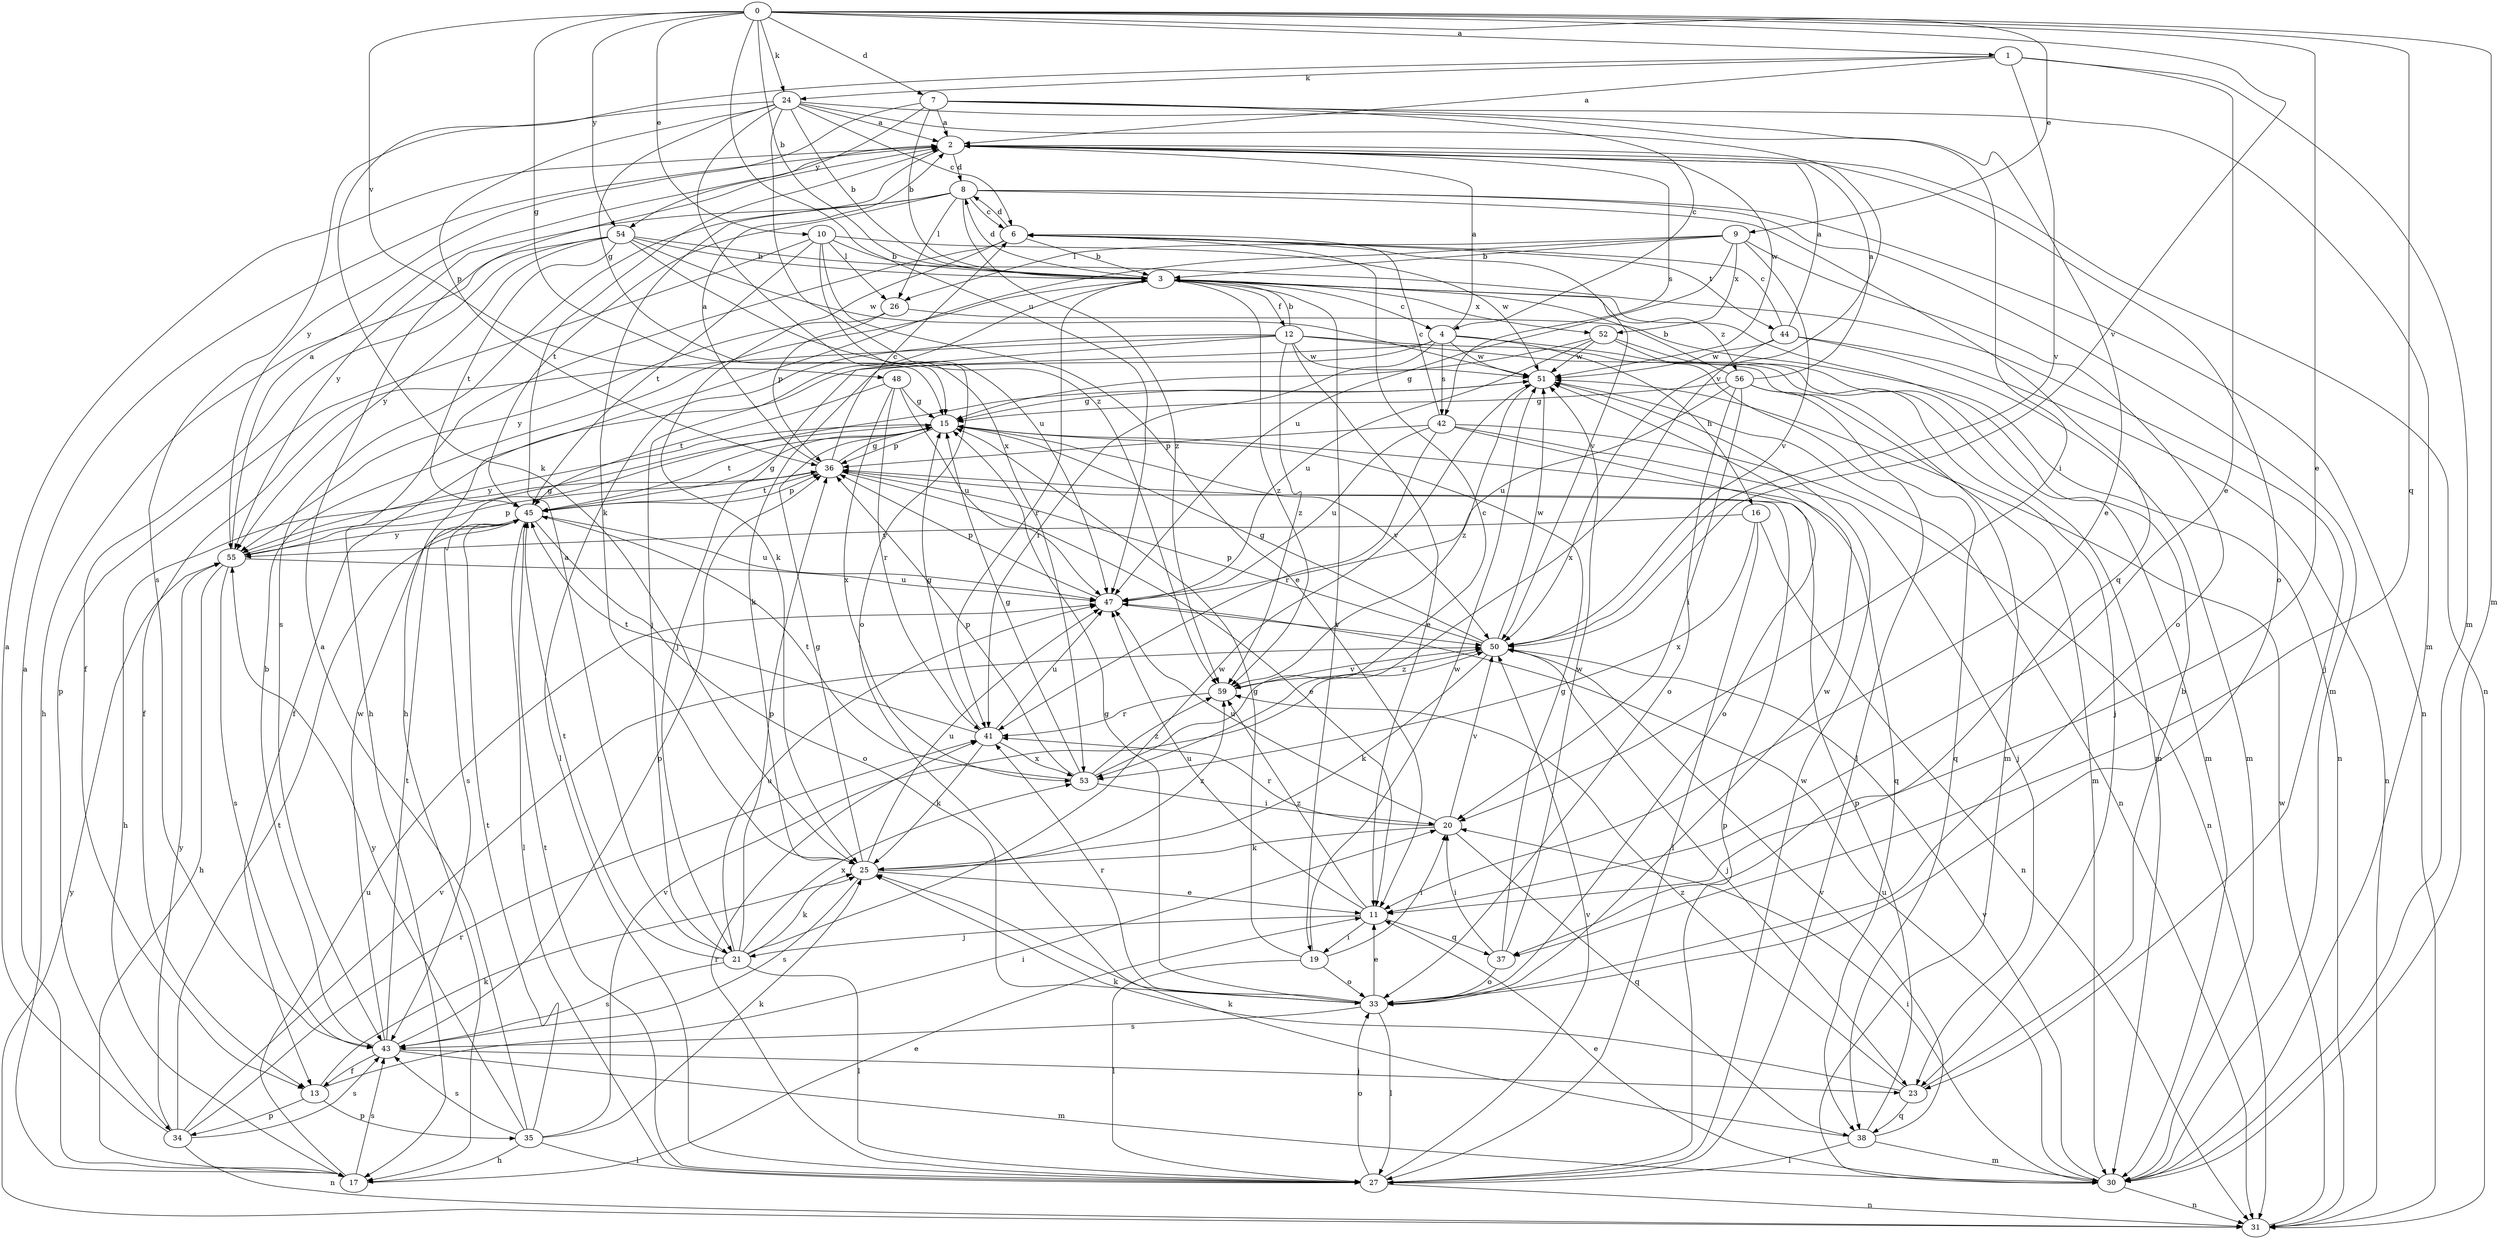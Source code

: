 strict digraph  {
0;
1;
2;
3;
4;
6;
7;
8;
9;
10;
11;
12;
13;
15;
16;
17;
19;
20;
21;
23;
24;
25;
26;
27;
30;
31;
33;
34;
35;
36;
37;
38;
41;
42;
43;
44;
45;
47;
48;
50;
51;
52;
53;
54;
55;
56;
59;
0 -> 1  [label=a];
0 -> 3  [label=b];
0 -> 7  [label=d];
0 -> 9  [label=e];
0 -> 10  [label=e];
0 -> 11  [label=e];
0 -> 15  [label=g];
0 -> 24  [label=k];
0 -> 30  [label=m];
0 -> 37  [label=q];
0 -> 47  [label=u];
0 -> 48  [label=v];
0 -> 50  [label=v];
0 -> 54  [label=y];
1 -> 2  [label=a];
1 -> 11  [label=e];
1 -> 24  [label=k];
1 -> 25  [label=k];
1 -> 30  [label=m];
1 -> 50  [label=v];
2 -> 8  [label=d];
2 -> 25  [label=k];
2 -> 31  [label=n];
2 -> 33  [label=o];
2 -> 42  [label=s];
2 -> 51  [label=w];
3 -> 4  [label=c];
3 -> 8  [label=d];
3 -> 12  [label=f];
3 -> 19  [label=i];
3 -> 21  [label=j];
3 -> 41  [label=r];
3 -> 52  [label=x];
3 -> 56  [label=z];
3 -> 59  [label=z];
4 -> 2  [label=a];
4 -> 13  [label=f];
4 -> 16  [label=h];
4 -> 25  [label=k];
4 -> 30  [label=m];
4 -> 41  [label=r];
4 -> 42  [label=s];
4 -> 51  [label=w];
6 -> 3  [label=b];
6 -> 8  [label=d];
6 -> 17  [label=h];
6 -> 25  [label=k];
6 -> 44  [label=t];
6 -> 50  [label=v];
7 -> 2  [label=a];
7 -> 3  [label=b];
7 -> 4  [label=c];
7 -> 11  [label=e];
7 -> 30  [label=m];
7 -> 54  [label=y];
7 -> 55  [label=y];
8 -> 6  [label=c];
8 -> 26  [label=l];
8 -> 30  [label=m];
8 -> 31  [label=n];
8 -> 37  [label=q];
8 -> 43  [label=s];
8 -> 45  [label=t];
8 -> 55  [label=y];
8 -> 59  [label=z];
9 -> 3  [label=b];
9 -> 17  [label=h];
9 -> 26  [label=l];
9 -> 33  [label=o];
9 -> 47  [label=u];
9 -> 50  [label=v];
9 -> 52  [label=x];
10 -> 3  [label=b];
10 -> 11  [label=e];
10 -> 26  [label=l];
10 -> 33  [label=o];
10 -> 34  [label=p];
10 -> 45  [label=t];
10 -> 51  [label=w];
11 -> 19  [label=i];
11 -> 21  [label=j];
11 -> 37  [label=q];
11 -> 47  [label=u];
11 -> 59  [label=z];
12 -> 3  [label=b];
12 -> 11  [label=e];
12 -> 13  [label=f];
12 -> 21  [label=j];
12 -> 23  [label=j];
12 -> 27  [label=l];
12 -> 30  [label=m];
12 -> 51  [label=w];
12 -> 59  [label=z];
13 -> 20  [label=i];
13 -> 25  [label=k];
13 -> 34  [label=p];
13 -> 35  [label=p];
15 -> 36  [label=p];
15 -> 38  [label=q];
15 -> 45  [label=t];
15 -> 50  [label=v];
15 -> 55  [label=y];
16 -> 27  [label=l];
16 -> 31  [label=n];
16 -> 53  [label=x];
16 -> 55  [label=y];
17 -> 2  [label=a];
17 -> 11  [label=e];
17 -> 43  [label=s];
17 -> 47  [label=u];
19 -> 15  [label=g];
19 -> 20  [label=i];
19 -> 27  [label=l];
19 -> 33  [label=o];
19 -> 51  [label=w];
20 -> 25  [label=k];
20 -> 38  [label=q];
20 -> 41  [label=r];
20 -> 47  [label=u];
20 -> 50  [label=v];
21 -> 2  [label=a];
21 -> 25  [label=k];
21 -> 27  [label=l];
21 -> 36  [label=p];
21 -> 43  [label=s];
21 -> 45  [label=t];
21 -> 47  [label=u];
21 -> 51  [label=w];
21 -> 53  [label=x];
23 -> 3  [label=b];
23 -> 25  [label=k];
23 -> 38  [label=q];
23 -> 59  [label=z];
24 -> 2  [label=a];
24 -> 3  [label=b];
24 -> 6  [label=c];
24 -> 15  [label=g];
24 -> 20  [label=i];
24 -> 36  [label=p];
24 -> 43  [label=s];
24 -> 50  [label=v];
24 -> 53  [label=x];
24 -> 59  [label=z];
25 -> 11  [label=e];
25 -> 15  [label=g];
25 -> 43  [label=s];
25 -> 47  [label=u];
25 -> 59  [label=z];
26 -> 31  [label=n];
26 -> 36  [label=p];
26 -> 55  [label=y];
27 -> 31  [label=n];
27 -> 33  [label=o];
27 -> 36  [label=p];
27 -> 41  [label=r];
27 -> 45  [label=t];
27 -> 50  [label=v];
27 -> 51  [label=w];
30 -> 11  [label=e];
30 -> 20  [label=i];
30 -> 31  [label=n];
30 -> 47  [label=u];
30 -> 50  [label=v];
31 -> 51  [label=w];
31 -> 55  [label=y];
33 -> 11  [label=e];
33 -> 15  [label=g];
33 -> 27  [label=l];
33 -> 41  [label=r];
33 -> 43  [label=s];
33 -> 51  [label=w];
34 -> 2  [label=a];
34 -> 31  [label=n];
34 -> 41  [label=r];
34 -> 43  [label=s];
34 -> 45  [label=t];
34 -> 50  [label=v];
34 -> 55  [label=y];
35 -> 2  [label=a];
35 -> 17  [label=h];
35 -> 25  [label=k];
35 -> 27  [label=l];
35 -> 43  [label=s];
35 -> 45  [label=t];
35 -> 50  [label=v];
35 -> 55  [label=y];
36 -> 2  [label=a];
36 -> 6  [label=c];
36 -> 11  [label=e];
36 -> 15  [label=g];
36 -> 17  [label=h];
36 -> 45  [label=t];
37 -> 15  [label=g];
37 -> 20  [label=i];
37 -> 33  [label=o];
37 -> 51  [label=w];
38 -> 25  [label=k];
38 -> 27  [label=l];
38 -> 30  [label=m];
38 -> 36  [label=p];
38 -> 50  [label=v];
41 -> 15  [label=g];
41 -> 25  [label=k];
41 -> 45  [label=t];
41 -> 47  [label=u];
41 -> 53  [label=x];
42 -> 6  [label=c];
42 -> 23  [label=j];
42 -> 31  [label=n];
42 -> 33  [label=o];
42 -> 36  [label=p];
42 -> 41  [label=r];
42 -> 47  [label=u];
43 -> 3  [label=b];
43 -> 13  [label=f];
43 -> 23  [label=j];
43 -> 30  [label=m];
43 -> 36  [label=p];
43 -> 45  [label=t];
43 -> 51  [label=w];
44 -> 2  [label=a];
44 -> 6  [label=c];
44 -> 30  [label=m];
44 -> 31  [label=n];
44 -> 51  [label=w];
44 -> 53  [label=x];
45 -> 15  [label=g];
45 -> 27  [label=l];
45 -> 33  [label=o];
45 -> 36  [label=p];
45 -> 43  [label=s];
45 -> 47  [label=u];
45 -> 55  [label=y];
47 -> 36  [label=p];
47 -> 50  [label=v];
48 -> 15  [label=g];
48 -> 41  [label=r];
48 -> 45  [label=t];
48 -> 47  [label=u];
48 -> 53  [label=x];
50 -> 15  [label=g];
50 -> 23  [label=j];
50 -> 25  [label=k];
50 -> 36  [label=p];
50 -> 51  [label=w];
50 -> 59  [label=z];
51 -> 15  [label=g];
51 -> 31  [label=n];
51 -> 59  [label=z];
52 -> 15  [label=g];
52 -> 27  [label=l];
52 -> 30  [label=m];
52 -> 47  [label=u];
52 -> 51  [label=w];
53 -> 6  [label=c];
53 -> 15  [label=g];
53 -> 20  [label=i];
53 -> 36  [label=p];
53 -> 45  [label=t];
53 -> 59  [label=z];
54 -> 3  [label=b];
54 -> 13  [label=f];
54 -> 17  [label=h];
54 -> 23  [label=j];
54 -> 45  [label=t];
54 -> 47  [label=u];
54 -> 51  [label=w];
54 -> 55  [label=y];
55 -> 2  [label=a];
55 -> 15  [label=g];
55 -> 17  [label=h];
55 -> 36  [label=p];
55 -> 43  [label=s];
55 -> 47  [label=u];
56 -> 2  [label=a];
56 -> 3  [label=b];
56 -> 15  [label=g];
56 -> 20  [label=i];
56 -> 30  [label=m];
56 -> 33  [label=o];
56 -> 38  [label=q];
56 -> 47  [label=u];
59 -> 41  [label=r];
59 -> 50  [label=v];
}
